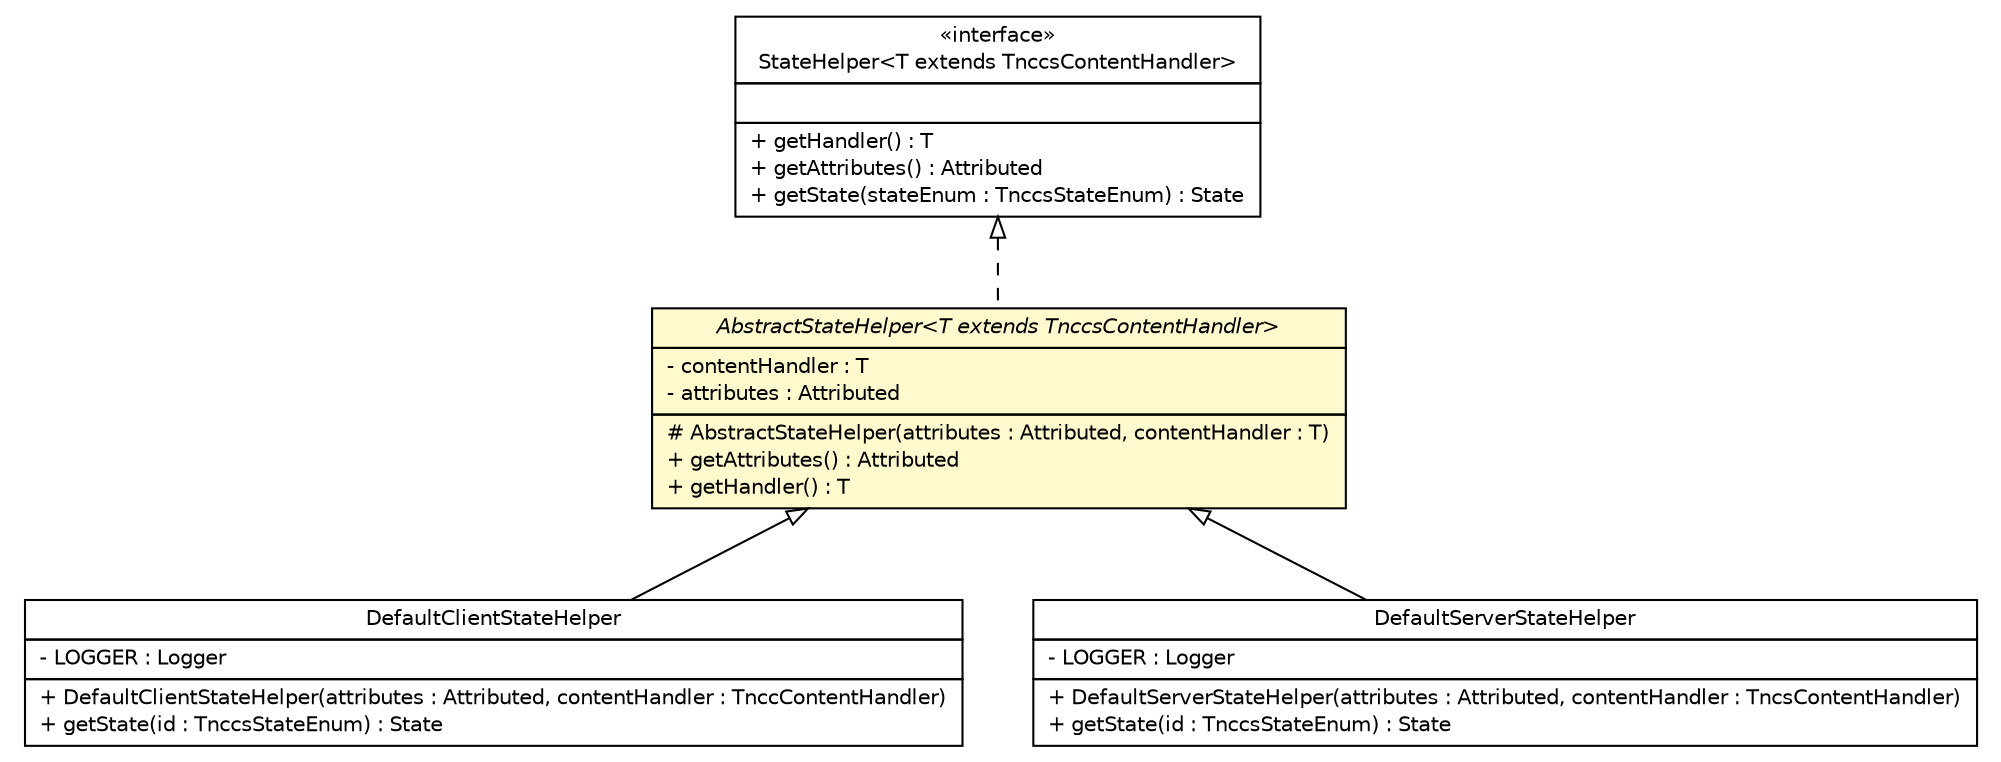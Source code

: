 #!/usr/local/bin/dot
#
# Class diagram 
# Generated by UMLGraph version R5_6 (http://www.umlgraph.org/)
#

digraph G {
	edge [fontname="Helvetica",fontsize=10,labelfontname="Helvetica",labelfontsize=10];
	node [fontname="Helvetica",fontsize=10,shape=plaintext];
	nodesep=0.25;
	ranksep=0.5;
	// de.hsbremen.tc.tnc.tnccs.session.statemachine.AbstractStateHelper<T extends de.hsbremen.tc.tnc.tnccs.message.handler.TnccsContentHandler>
	c5522 [label=<<table title="de.hsbremen.tc.tnc.tnccs.session.statemachine.AbstractStateHelper" border="0" cellborder="1" cellspacing="0" cellpadding="2" port="p" bgcolor="lemonChiffon" href="./AbstractStateHelper.html">
		<tr><td><table border="0" cellspacing="0" cellpadding="1">
<tr><td align="center" balign="center"><font face="Helvetica-Oblique"> AbstractStateHelper&lt;T extends TnccsContentHandler&gt; </font></td></tr>
		</table></td></tr>
		<tr><td><table border="0" cellspacing="0" cellpadding="1">
<tr><td align="left" balign="left"> - contentHandler : T </td></tr>
<tr><td align="left" balign="left"> - attributes : Attributed </td></tr>
		</table></td></tr>
		<tr><td><table border="0" cellspacing="0" cellpadding="1">
<tr><td align="left" balign="left"> # AbstractStateHelper(attributes : Attributed, contentHandler : T) </td></tr>
<tr><td align="left" balign="left"> + getAttributes() : Attributed </td></tr>
<tr><td align="left" balign="left"> + getHandler() : T </td></tr>
		</table></td></tr>
		</table>>, URL="./AbstractStateHelper.html", fontname="Helvetica", fontcolor="black", fontsize=10.0];
	// de.hsbremen.tc.tnc.tnccs.session.statemachine.StateHelper<T extends de.hsbremen.tc.tnc.tnccs.message.handler.TnccsContentHandler>
	c5523 [label=<<table title="de.hsbremen.tc.tnc.tnccs.session.statemachine.StateHelper" border="0" cellborder="1" cellspacing="0" cellpadding="2" port="p" href="./StateHelper.html">
		<tr><td><table border="0" cellspacing="0" cellpadding="1">
<tr><td align="center" balign="center"> &#171;interface&#187; </td></tr>
<tr><td align="center" balign="center"> StateHelper&lt;T extends TnccsContentHandler&gt; </td></tr>
		</table></td></tr>
		<tr><td><table border="0" cellspacing="0" cellpadding="1">
<tr><td align="left" balign="left">  </td></tr>
		</table></td></tr>
		<tr><td><table border="0" cellspacing="0" cellpadding="1">
<tr><td align="left" balign="left"> + getHandler() : T </td></tr>
<tr><td align="left" balign="left"> + getAttributes() : Attributed </td></tr>
<tr><td align="left" balign="left"> + getState(stateEnum : TnccsStateEnum) : State </td></tr>
		</table></td></tr>
		</table>>, URL="./StateHelper.html", fontname="Helvetica", fontcolor="black", fontsize=10.0];
	// de.hsbremen.tc.tnc.tnccs.session.statemachine.simple.DefaultClientStateHelper
	c5526 [label=<<table title="de.hsbremen.tc.tnc.tnccs.session.statemachine.simple.DefaultClientStateHelper" border="0" cellborder="1" cellspacing="0" cellpadding="2" port="p" href="./simple/DefaultClientStateHelper.html">
		<tr><td><table border="0" cellspacing="0" cellpadding="1">
<tr><td align="center" balign="center"> DefaultClientStateHelper </td></tr>
		</table></td></tr>
		<tr><td><table border="0" cellspacing="0" cellpadding="1">
<tr><td align="left" balign="left"> - LOGGER : Logger </td></tr>
		</table></td></tr>
		<tr><td><table border="0" cellspacing="0" cellpadding="1">
<tr><td align="left" balign="left"> + DefaultClientStateHelper(attributes : Attributed, contentHandler : TnccContentHandler) </td></tr>
<tr><td align="left" balign="left"> + getState(id : TnccsStateEnum) : State </td></tr>
		</table></td></tr>
		</table>>, URL="./simple/DefaultClientStateHelper.html", fontname="Helvetica", fontcolor="black", fontsize=10.0];
	// de.hsbremen.tc.tnc.tnccs.session.statemachine.simple.DefaultServerStateHelper
	c5532 [label=<<table title="de.hsbremen.tc.tnc.tnccs.session.statemachine.simple.DefaultServerStateHelper" border="0" cellborder="1" cellspacing="0" cellpadding="2" port="p" href="./simple/DefaultServerStateHelper.html">
		<tr><td><table border="0" cellspacing="0" cellpadding="1">
<tr><td align="center" balign="center"> DefaultServerStateHelper </td></tr>
		</table></td></tr>
		<tr><td><table border="0" cellspacing="0" cellpadding="1">
<tr><td align="left" balign="left"> - LOGGER : Logger </td></tr>
		</table></td></tr>
		<tr><td><table border="0" cellspacing="0" cellpadding="1">
<tr><td align="left" balign="left"> + DefaultServerStateHelper(attributes : Attributed, contentHandler : TncsContentHandler) </td></tr>
<tr><td align="left" balign="left"> + getState(id : TnccsStateEnum) : State </td></tr>
		</table></td></tr>
		</table>>, URL="./simple/DefaultServerStateHelper.html", fontname="Helvetica", fontcolor="black", fontsize=10.0];
	//de.hsbremen.tc.tnc.tnccs.session.statemachine.AbstractStateHelper<T extends de.hsbremen.tc.tnc.tnccs.message.handler.TnccsContentHandler> implements de.hsbremen.tc.tnc.tnccs.session.statemachine.StateHelper<T extends de.hsbremen.tc.tnc.tnccs.message.handler.TnccsContentHandler>
	c5523:p -> c5522:p [dir=back,arrowtail=empty,style=dashed];
	//de.hsbremen.tc.tnc.tnccs.session.statemachine.simple.DefaultClientStateHelper extends de.hsbremen.tc.tnc.tnccs.session.statemachine.AbstractStateHelper<de.hsbremen.tc.tnc.tnccs.message.handler.TnccContentHandler>
	c5522:p -> c5526:p [dir=back,arrowtail=empty];
	//de.hsbremen.tc.tnc.tnccs.session.statemachine.simple.DefaultServerStateHelper extends de.hsbremen.tc.tnc.tnccs.session.statemachine.AbstractStateHelper<de.hsbremen.tc.tnc.tnccs.message.handler.TncsContentHandler>
	c5522:p -> c5532:p [dir=back,arrowtail=empty];
}

